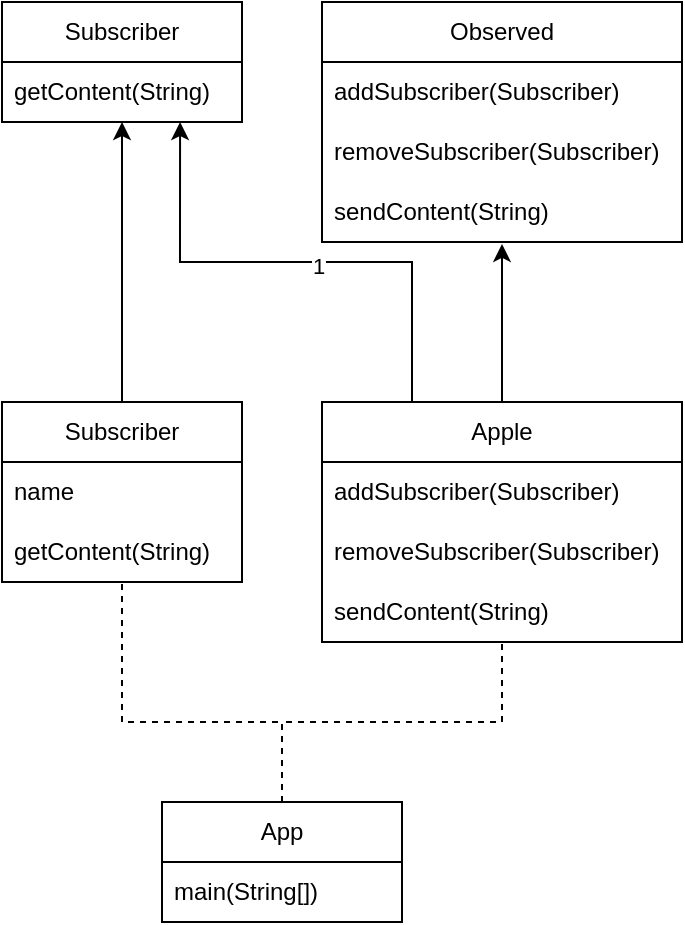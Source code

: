 <mxfile version="20.7.4" type="github">
  <diagram id="hW_9U2PqKxfHu0Zx5oMw" name="Страница 1">
    <mxGraphModel dx="1194" dy="762" grid="1" gridSize="10" guides="1" tooltips="1" connect="1" arrows="1" fold="1" page="1" pageScale="1" pageWidth="827" pageHeight="1169" math="0" shadow="0">
      <root>
        <mxCell id="0" />
        <mxCell id="1" parent="0" />
        <mxCell id="H_heJJfowFhLs1fiqGOP-23" value="Observed" style="swimlane;fontStyle=0;childLayout=stackLayout;horizontal=1;startSize=30;horizontalStack=0;resizeParent=1;resizeParentMax=0;resizeLast=0;collapsible=1;marginBottom=0;whiteSpace=wrap;html=1;" vertex="1" parent="1">
          <mxGeometry x="360" y="200" width="180" height="120" as="geometry" />
        </mxCell>
        <mxCell id="H_heJJfowFhLs1fiqGOP-24" value="addSubscriber(Subscriber)" style="text;strokeColor=none;fillColor=none;align=left;verticalAlign=middle;spacingLeft=4;spacingRight=4;overflow=hidden;points=[[0,0.5],[1,0.5]];portConstraint=eastwest;rotatable=0;whiteSpace=wrap;html=1;" vertex="1" parent="H_heJJfowFhLs1fiqGOP-23">
          <mxGeometry y="30" width="180" height="30" as="geometry" />
        </mxCell>
        <mxCell id="H_heJJfowFhLs1fiqGOP-25" value="removeSubscriber(Subscriber)" style="text;strokeColor=none;fillColor=none;align=left;verticalAlign=middle;spacingLeft=4;spacingRight=4;overflow=hidden;points=[[0,0.5],[1,0.5]];portConstraint=eastwest;rotatable=0;whiteSpace=wrap;html=1;" vertex="1" parent="H_heJJfowFhLs1fiqGOP-23">
          <mxGeometry y="60" width="180" height="30" as="geometry" />
        </mxCell>
        <mxCell id="H_heJJfowFhLs1fiqGOP-26" value="sendContent(String)" style="text;strokeColor=none;fillColor=none;align=left;verticalAlign=middle;spacingLeft=4;spacingRight=4;overflow=hidden;points=[[0,0.5],[1,0.5]];portConstraint=eastwest;rotatable=0;whiteSpace=wrap;html=1;" vertex="1" parent="H_heJJfowFhLs1fiqGOP-23">
          <mxGeometry y="90" width="180" height="30" as="geometry" />
        </mxCell>
        <mxCell id="H_heJJfowFhLs1fiqGOP-40" style="edgeStyle=orthogonalEdgeStyle;rounded=0;orthogonalLoop=1;jettySize=auto;html=1;exitX=0.5;exitY=0;exitDx=0;exitDy=0;entryX=0.5;entryY=1.033;entryDx=0;entryDy=0;entryPerimeter=0;" edge="1" parent="1" source="H_heJJfowFhLs1fiqGOP-27" target="H_heJJfowFhLs1fiqGOP-26">
          <mxGeometry relative="1" as="geometry" />
        </mxCell>
        <mxCell id="H_heJJfowFhLs1fiqGOP-42" style="edgeStyle=orthogonalEdgeStyle;rounded=0;orthogonalLoop=1;jettySize=auto;html=1;exitX=0.25;exitY=0;exitDx=0;exitDy=0;entryX=0.742;entryY=1;entryDx=0;entryDy=0;entryPerimeter=0;" edge="1" parent="1" source="H_heJJfowFhLs1fiqGOP-27" target="H_heJJfowFhLs1fiqGOP-36">
          <mxGeometry relative="1" as="geometry" />
        </mxCell>
        <mxCell id="H_heJJfowFhLs1fiqGOP-43" value="1" style="edgeLabel;html=1;align=center;verticalAlign=middle;resizable=0;points=[];" vertex="1" connectable="0" parent="H_heJJfowFhLs1fiqGOP-42">
          <mxGeometry x="-0.087" y="2" relative="1" as="geometry">
            <mxPoint as="offset" />
          </mxGeometry>
        </mxCell>
        <mxCell id="H_heJJfowFhLs1fiqGOP-27" value="Apple" style="swimlane;fontStyle=0;childLayout=stackLayout;horizontal=1;startSize=30;horizontalStack=0;resizeParent=1;resizeParentMax=0;resizeLast=0;collapsible=1;marginBottom=0;whiteSpace=wrap;html=1;" vertex="1" parent="1">
          <mxGeometry x="360" y="400" width="180" height="120" as="geometry" />
        </mxCell>
        <mxCell id="H_heJJfowFhLs1fiqGOP-28" value="addSubscriber(Subscriber)" style="text;strokeColor=none;fillColor=none;align=left;verticalAlign=middle;spacingLeft=4;spacingRight=4;overflow=hidden;points=[[0,0.5],[1,0.5]];portConstraint=eastwest;rotatable=0;whiteSpace=wrap;html=1;" vertex="1" parent="H_heJJfowFhLs1fiqGOP-27">
          <mxGeometry y="30" width="180" height="30" as="geometry" />
        </mxCell>
        <mxCell id="H_heJJfowFhLs1fiqGOP-29" value="removeSubscriber(Subscriber)" style="text;strokeColor=none;fillColor=none;align=left;verticalAlign=middle;spacingLeft=4;spacingRight=4;overflow=hidden;points=[[0,0.5],[1,0.5]];portConstraint=eastwest;rotatable=0;whiteSpace=wrap;html=1;" vertex="1" parent="H_heJJfowFhLs1fiqGOP-27">
          <mxGeometry y="60" width="180" height="30" as="geometry" />
        </mxCell>
        <mxCell id="H_heJJfowFhLs1fiqGOP-30" value="sendContent(String)" style="text;strokeColor=none;fillColor=none;align=left;verticalAlign=middle;spacingLeft=4;spacingRight=4;overflow=hidden;points=[[0,0.5],[1,0.5]];portConstraint=eastwest;rotatable=0;whiteSpace=wrap;html=1;" vertex="1" parent="H_heJJfowFhLs1fiqGOP-27">
          <mxGeometry y="90" width="180" height="30" as="geometry" />
        </mxCell>
        <mxCell id="H_heJJfowFhLs1fiqGOP-41" style="edgeStyle=orthogonalEdgeStyle;rounded=0;orthogonalLoop=1;jettySize=auto;html=1;exitX=0.5;exitY=0;exitDx=0;exitDy=0;entryX=0.5;entryY=1;entryDx=0;entryDy=0;entryPerimeter=0;" edge="1" parent="1" source="H_heJJfowFhLs1fiqGOP-31" target="H_heJJfowFhLs1fiqGOP-36">
          <mxGeometry relative="1" as="geometry" />
        </mxCell>
        <mxCell id="H_heJJfowFhLs1fiqGOP-31" value="Subscriber" style="swimlane;fontStyle=0;childLayout=stackLayout;horizontal=1;startSize=30;horizontalStack=0;resizeParent=1;resizeParentMax=0;resizeLast=0;collapsible=1;marginBottom=0;whiteSpace=wrap;html=1;" vertex="1" parent="1">
          <mxGeometry x="200" y="400" width="120" height="90" as="geometry" />
        </mxCell>
        <mxCell id="H_heJJfowFhLs1fiqGOP-32" value="name" style="text;strokeColor=none;fillColor=none;align=left;verticalAlign=middle;spacingLeft=4;spacingRight=4;overflow=hidden;points=[[0,0.5],[1,0.5]];portConstraint=eastwest;rotatable=0;whiteSpace=wrap;html=1;" vertex="1" parent="H_heJJfowFhLs1fiqGOP-31">
          <mxGeometry y="30" width="120" height="30" as="geometry" />
        </mxCell>
        <mxCell id="H_heJJfowFhLs1fiqGOP-33" value="getContent(String)" style="text;strokeColor=none;fillColor=none;align=left;verticalAlign=middle;spacingLeft=4;spacingRight=4;overflow=hidden;points=[[0,0.5],[1,0.5]];portConstraint=eastwest;rotatable=0;whiteSpace=wrap;html=1;" vertex="1" parent="H_heJJfowFhLs1fiqGOP-31">
          <mxGeometry y="60" width="120" height="30" as="geometry" />
        </mxCell>
        <mxCell id="H_heJJfowFhLs1fiqGOP-35" value="Subscriber" style="swimlane;fontStyle=0;childLayout=stackLayout;horizontal=1;startSize=30;horizontalStack=0;resizeParent=1;resizeParentMax=0;resizeLast=0;collapsible=1;marginBottom=0;whiteSpace=wrap;html=1;" vertex="1" parent="1">
          <mxGeometry x="200" y="200" width="120" height="60" as="geometry" />
        </mxCell>
        <mxCell id="H_heJJfowFhLs1fiqGOP-36" value="getContent(String)" style="text;strokeColor=none;fillColor=none;align=left;verticalAlign=middle;spacingLeft=4;spacingRight=4;overflow=hidden;points=[[0,0.5],[1,0.5]];portConstraint=eastwest;rotatable=0;whiteSpace=wrap;html=1;" vertex="1" parent="H_heJJfowFhLs1fiqGOP-35">
          <mxGeometry y="30" width="120" height="30" as="geometry" />
        </mxCell>
        <mxCell id="H_heJJfowFhLs1fiqGOP-38" value="App" style="swimlane;fontStyle=0;childLayout=stackLayout;horizontal=1;startSize=30;horizontalStack=0;resizeParent=1;resizeParentMax=0;resizeLast=0;collapsible=1;marginBottom=0;whiteSpace=wrap;html=1;" vertex="1" parent="1">
          <mxGeometry x="280" y="600" width="120" height="60" as="geometry" />
        </mxCell>
        <mxCell id="H_heJJfowFhLs1fiqGOP-39" value="main(String[])" style="text;strokeColor=none;fillColor=none;align=left;verticalAlign=middle;spacingLeft=4;spacingRight=4;overflow=hidden;points=[[0,0.5],[1,0.5]];portConstraint=eastwest;rotatable=0;whiteSpace=wrap;html=1;" vertex="1" parent="H_heJJfowFhLs1fiqGOP-38">
          <mxGeometry y="30" width="120" height="30" as="geometry" />
        </mxCell>
        <mxCell id="H_heJJfowFhLs1fiqGOP-44" value="" style="endArrow=none;dashed=1;html=1;rounded=0;exitX=0.5;exitY=0;exitDx=0;exitDy=0;entryX=0.5;entryY=1.033;entryDx=0;entryDy=0;entryPerimeter=0;" edge="1" parent="1" source="H_heJJfowFhLs1fiqGOP-38" target="H_heJJfowFhLs1fiqGOP-30">
          <mxGeometry width="50" height="50" relative="1" as="geometry">
            <mxPoint x="290" y="520" as="sourcePoint" />
            <mxPoint x="340" y="470" as="targetPoint" />
            <Array as="points">
              <mxPoint x="340" y="560" />
              <mxPoint x="450" y="560" />
            </Array>
          </mxGeometry>
        </mxCell>
        <mxCell id="H_heJJfowFhLs1fiqGOP-45" value="" style="endArrow=none;dashed=1;html=1;rounded=0;exitX=0.5;exitY=0;exitDx=0;exitDy=0;entryX=0.5;entryY=1;entryDx=0;entryDy=0;entryPerimeter=0;" edge="1" parent="1" source="H_heJJfowFhLs1fiqGOP-38" target="H_heJJfowFhLs1fiqGOP-33">
          <mxGeometry width="50" height="50" relative="1" as="geometry">
            <mxPoint x="350" y="610" as="sourcePoint" />
            <mxPoint x="460" y="530.99" as="targetPoint" />
            <Array as="points">
              <mxPoint x="340" y="560" />
              <mxPoint x="260" y="560" />
            </Array>
          </mxGeometry>
        </mxCell>
      </root>
    </mxGraphModel>
  </diagram>
</mxfile>
